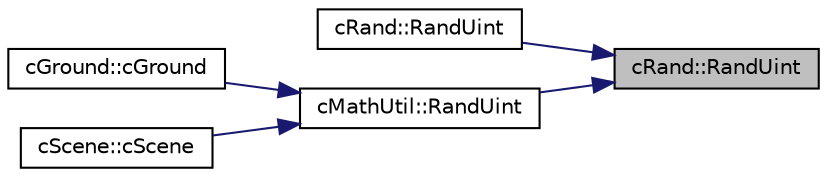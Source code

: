 digraph "cRand::RandUint"
{
 // LATEX_PDF_SIZE
  edge [fontname="Helvetica",fontsize="10",labelfontname="Helvetica",labelfontsize="10"];
  node [fontname="Helvetica",fontsize="10",shape=record];
  rankdir="RL";
  Node1 [label="cRand::RandUint",height=0.2,width=0.4,color="black", fillcolor="grey75", style="filled", fontcolor="black",tooltip=" "];
  Node1 -> Node2 [dir="back",color="midnightblue",fontsize="10",style="solid",fontname="Helvetica"];
  Node2 [label="cRand::RandUint",height=0.2,width=0.4,color="black", fillcolor="white", style="filled",URL="$classc_rand.html#a4739135ca34c94985dd7d2a113e810bd",tooltip=" "];
  Node1 -> Node3 [dir="back",color="midnightblue",fontsize="10",style="solid",fontname="Helvetica"];
  Node3 [label="cMathUtil::RandUint",height=0.2,width=0.4,color="black", fillcolor="white", style="filled",URL="$classc_math_util.html#a17e0289828389e06af85dd2232d7ea40",tooltip=" "];
  Node3 -> Node4 [dir="back",color="midnightblue",fontsize="10",style="solid",fontname="Helvetica"];
  Node4 [label="cGround::cGround",height=0.2,width=0.4,color="black", fillcolor="white", style="filled",URL="$classc_ground.html#abeda1222aa1817b9b0ecf420b1c7fa15",tooltip=" "];
  Node3 -> Node5 [dir="back",color="midnightblue",fontsize="10",style="solid",fontname="Helvetica"];
  Node5 [label="cScene::cScene",height=0.2,width=0.4,color="black", fillcolor="white", style="filled",URL="$classc_scene.html#a4e473ceffba7f3a8bc900a35021babd2",tooltip=" "];
}
